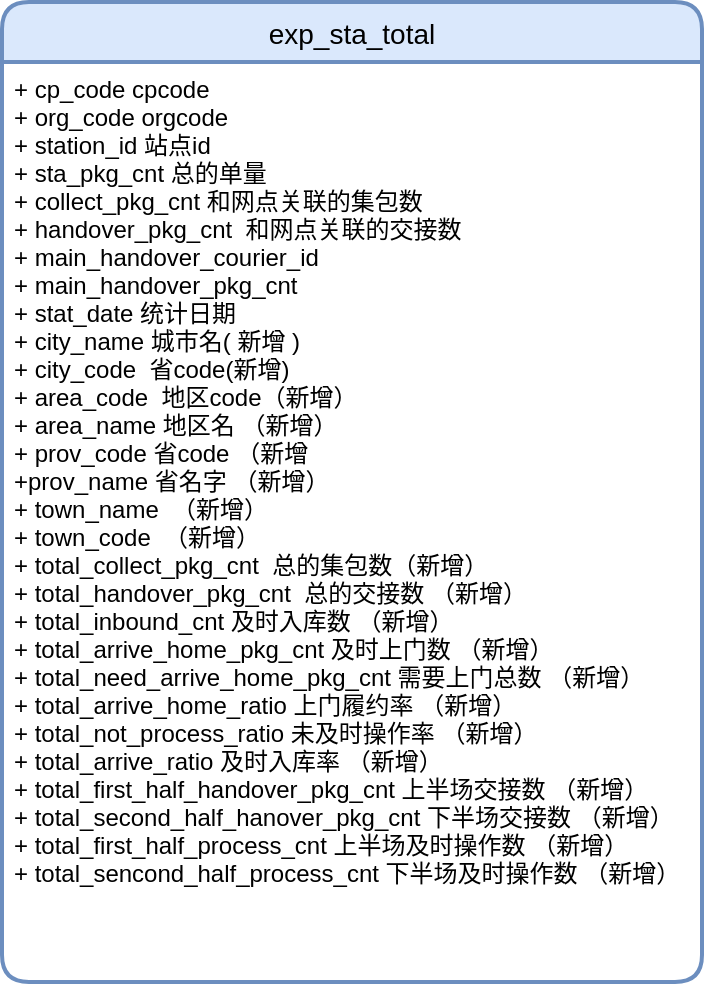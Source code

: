 <mxfile version="14.1.4" type="github">
  <diagram id="C-8Ptgl1UD4wa6aH0_Vb" name="Page-1">
    <mxGraphModel dx="1235" dy="811" grid="1" gridSize="10" guides="1" tooltips="1" connect="1" arrows="1" fold="1" page="1" pageScale="1" pageWidth="827" pageHeight="1169" math="0" shadow="0">
      <root>
        <mxCell id="0" />
        <mxCell id="1" parent="0" />
        <mxCell id="9alJJUEFc6NJQmugvf93-1" value="exp_sta_total" style="swimlane;childLayout=stackLayout;horizontal=1;startSize=30;horizontalStack=0;rounded=1;fontSize=14;fontStyle=0;strokeWidth=2;resizeParent=0;resizeLast=1;shadow=0;dashed=0;align=center;fillColor=#dae8fc;strokeColor=#6c8ebf;" parent="1" vertex="1">
          <mxGeometry x="120" y="140" width="350" height="490" as="geometry" />
        </mxCell>
        <mxCell id="9alJJUEFc6NJQmugvf93-2" value="+ cp_code cpcode&#xa;+ org_code orgcode&#xa;+ station_id 站点id&#xa;+ sta_pkg_cnt 总的单量&#xa;+ collect_pkg_cnt 和网点关联的集包数&#xa;+ handover_pkg_cnt  和网点关联的交接数&#xa;+ main_handover_courier_id &#xa;+ main_handover_pkg_cnt&#xa;+ stat_date 统计日期&#xa;+ city_name 城市名( 新增 )&#xa;+ city_code  省code(新增)&#xa;+ area_code  地区code（新增）&#xa;+ area_name 地区名 （新增）&#xa;+ prov_code 省code （新增&#xa;+prov_name 省名字 （新增）&#xa;+ town_name  （新增）&#xa;+ town_code  （新增）&#xa;+ total_collect_pkg_cnt  总的集包数（新增）&#xa;+ total_handover_pkg_cnt  总的交接数 （新增）&#xa;+ total_inbound_cnt 及时入库数 （新增）&#xa;+ total_arrive_home_pkg_cnt 及时上门数 （新增）&#xa;+ total_need_arrive_home_pkg_cnt 需要上门总数 （新增）&#xa;+ total_arrive_home_ratio 上门履约率 （新增）&#xa;+ total_not_process_ratio 未及时操作率 （新增）&#xa;+ total_arrive_ratio 及时入库率 （新增）&#xa;+ total_first_half_handover_pkg_cnt 上半场交接数 （新增）&#xa;+ total_second_half_hanover_pkg_cnt 下半场交接数 （新增）&#xa;+ total_first_half_process_cnt 上半场及时操作数 （新增）&#xa;+ total_sencond_half_process_cnt 下半场及时操作数 （新增）&#xa;" style="align=left;strokeColor=none;fillColor=none;spacingLeft=4;fontSize=12;verticalAlign=top;resizable=0;rotatable=0;part=1;" parent="9alJJUEFc6NJQmugvf93-1" vertex="1">
          <mxGeometry y="30" width="350" height="460" as="geometry" />
        </mxCell>
      </root>
    </mxGraphModel>
  </diagram>
</mxfile>
